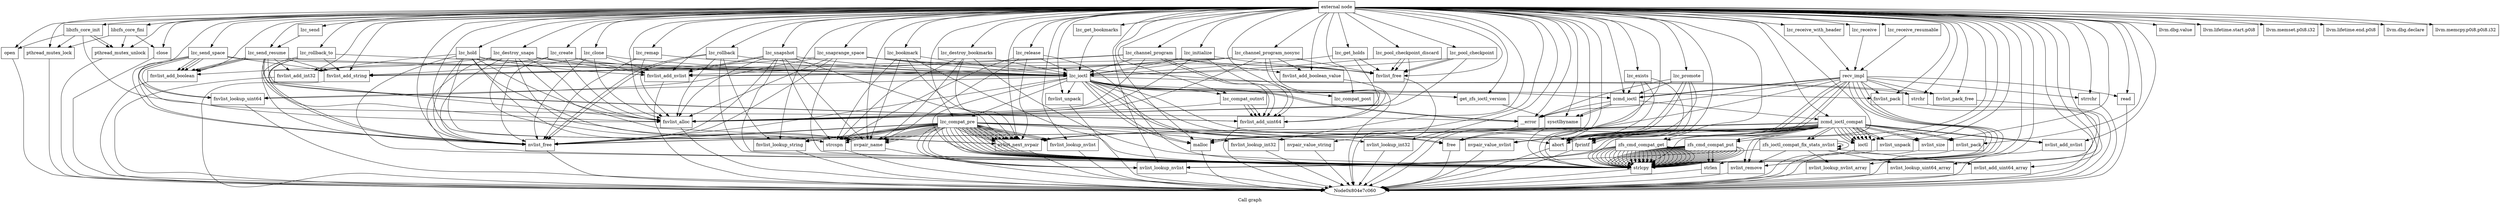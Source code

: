 digraph "Call graph" {
	label="Call graph";

	Node0x804e7c030 [shape=record,label="{external node}"];
	Node0x804e7c030 -> Node0x804e7c0c0;
	Node0x804e7c030 -> Node0x804e7c120;
	Node0x804e7c030 -> Node0x804e7c180;
	Node0x804e7c030 -> Node0x804e7c1e0;
	Node0x804e7c030 -> Node0x804e7c240;
	Node0x804e7c030 -> Node0x804e7c2a0;
	Node0x804e7c030 -> Node0x804e7c300;
	Node0x804e7c030 -> Node0x804e7c360;
	Node0x804e7c030 -> Node0x804e7c5a0;
	Node0x804e7c030 -> Node0x804e7c3c0;
	Node0x804e7c030 -> Node0x804e7c420;
	Node0x804e7c030 -> Node0x804e7c480;
	Node0x804e7c030 -> Node0x804e7c540;
	Node0x804e7c030 -> Node0x804e7cb40;
	Node0x804e7c030 -> Node0x804e7cba0;
	Node0x804e7c030 -> Node0x804e7c600;
	Node0x804e7c030 -> Node0x804e7c660;
	Node0x804e7c030 -> Node0x804e7c6c0;
	Node0x804e7c030 -> Node0x804e7c7e0;
	Node0x804e7c030 -> Node0x804e7c840;
	Node0x804e7c030 -> Node0x804e7c8a0;
	Node0x804e7c030 -> Node0x804e7c960;
	Node0x804e7c030 -> Node0x804e7ca20;
	Node0x804e7c030 -> Node0x804e7cae0;
	Node0x804e7c030 -> Node0x804e7cc00;
	Node0x804e7c030 -> Node0x804e7cc60;
	Node0x804e7c030 -> Node0x804e7ccc0;
	Node0x804e7c030 -> Node0x804e7cd20;
	Node0x804e7c030 -> Node0x804e7cd80;
	Node0x804e7c030 -> Node0x804e7cde0;
	Node0x804e7c030 -> Node0x804e7cf60;
	Node0x804e7c030 -> Node0x804e7ce40;
	Node0x804e7c030 -> Node0x804e7cea0;
	Node0x804e7c030 -> Node0x804e7cf00;
	Node0x804e7c030 -> Node0x804e7cfc0;
	Node0x804e7c030 -> Node0x804e7d020;
	Node0x804e7c030 -> Node0x804e7d080;
	Node0x804e7c030 -> Node0x804e7d0e0;
	Node0x804e7c030 -> Node0x804e7d140;
	Node0x804e7c030 -> Node0x804e7d1a0;
	Node0x804e7c030 -> Node0x804e7d200;
	Node0x804e7c030 -> Node0x804e7d260;
	Node0x804e7c030 -> Node0x804e7d2c0;
	Node0x804e7c030 -> Node0x804e7d320;
	Node0x804e7c030 -> Node0x804e7d380;
	Node0x804e7c030 -> Node0x804e7d3e0;
	Node0x804e7c030 -> Node0x804e7d440;
	Node0x804e7c030 -> Node0x804e7d4a0;
	Node0x804e7c030 -> Node0x804e7d560;
	Node0x804e7c030 -> Node0x804e7d5c0;
	Node0x804e7c030 -> Node0x804e7d620;
	Node0x804e7c030 -> Node0x804e7d680;
	Node0x804e7c030 -> Node0x804e7d6e0;
	Node0x804e7c030 -> Node0x804e7d740;
	Node0x804e7c030 -> Node0x804e7d7a0;
	Node0x804e7c030 -> Node0x804e7d800;
	Node0x804e7c030 -> Node0x804e7d860;
	Node0x804e7c030 -> Node0x804e7d8c0;
	Node0x804e7c030 -> Node0x804e7d920;
	Node0x804e7c030 -> Node0x804e7d980;
	Node0x804e7c030 -> Node0x804e7d9e0;
	Node0x804e7c030 -> Node0x804e7da40;
	Node0x804e7c030 -> Node0x804e7daa0;
	Node0x804e7c030 -> Node0x804e7db00;
	Node0x804e7c030 -> Node0x804e7db60;
	Node0x804e7c030 -> Node0x804e7c780;
	Node0x804e7c030 -> Node0x804e7dbc0;
	Node0x804e7c030 -> Node0x804e7dc20;
	Node0x804e7c030 -> Node0x804e7dc80;
	Node0x804e7c030 -> Node0x804e7dce0;
	Node0x804e7c030 -> Node0x804e7dd40;
	Node0x804e7c030 -> Node0x804e7dda0;
	Node0x804e7c030 -> Node0x804e7c9c0;
	Node0x804e7c030 -> Node0x804e7ca80;
	Node0x804e7c030 -> Node0x804e7de00;
	Node0x804e7c030 -> Node0x804e7de60;
	Node0x804e7c030 -> Node0x804e7dec0;
	Node0x804e7c030 -> Node0x804e7df20;
	Node0x804e7c030 -> Node0x804e7df80;
	Node0x804e7c030 -> Node0x804e7dfe0;
	Node0x804e7c030 -> Node0x804e7e0a0;
	Node0x804e7c030 -> Node0x804e7e100;
	Node0x804e7c030 -> Node0x804e7e160;
	Node0x804e7c030 -> Node0x804e7e1c0;
	Node0x804e7c030 -> Node0x804e7e220;
	Node0x804e7c030 -> Node0x804e7e280;
	Node0x804e7c030 -> Node0x804e7e2e0;
	Node0x804e7c030 -> Node0x804e7c720;
	Node0x804e7c030 -> Node0x804e7e340;
	Node0x804e7c030 -> Node0x804e7c900;
	Node0x804e7c0c0 [shape=record,label="{libzfs_core_init}"];
	Node0x804e7c0c0 -> Node0x804e7c120;
	Node0x804e7c0c0 -> Node0x804e7c180;
	Node0x804e7c0c0 -> Node0x804e7c1e0;
	Node0x804e7c0c0 -> Node0x804e7c240;
	Node0x804e7c0c0 -> Node0x804e7c1e0;
	Node0x804e7c120 [shape=record,label="{pthread_mutex_lock}"];
	Node0x804e7c120 -> Node0x804e7c060;
	Node0x804e7c180 [shape=record,label="{open}"];
	Node0x804e7c180 -> Node0x804e7c060;
	Node0x804e7c1e0 [shape=record,label="{pthread_mutex_unlock}"];
	Node0x804e7c1e0 -> Node0x804e7c060;
	Node0x804e7c240 [shape=record,label="{__error}"];
	Node0x804e7c240 -> Node0x804e7c060;
	Node0x804e7c2a0 [shape=record,label="{libzfs_core_fini}"];
	Node0x804e7c2a0 -> Node0x804e7c120;
	Node0x804e7c2a0 -> Node0x804e7c300;
	Node0x804e7c2a0 -> Node0x804e7c1e0;
	Node0x804e7c300 [shape=record,label="{close}"];
	Node0x804e7c300 -> Node0x804e7c060;
	Node0x804e7c360 [shape=record,label="{lzc_create}"];
	Node0x804e7c360 -> Node0x804e7c3c0;
	Node0x804e7c360 -> Node0x804e7c420;
	Node0x804e7c360 -> Node0x804e7c480;
	Node0x804e7c360 -> Node0x804e7c4e0;
	Node0x804e7c360 -> Node0x804e7c540;
	Node0x804e7c5a0 [shape=record,label="{llvm.dbg.value}"];
	Node0x804e7c3c0 [shape=record,label="{fnvlist_alloc}"];
	Node0x804e7c3c0 -> Node0x804e7c060;
	Node0x804e7c420 [shape=record,label="{fnvlist_add_int32}"];
	Node0x804e7c420 -> Node0x804e7c060;
	Node0x804e7c480 [shape=record,label="{fnvlist_add_nvlist}"];
	Node0x804e7c480 -> Node0x804e7c060;
	Node0x804e7c4e0 [shape=record,label="{lzc_ioctl}"];
	Node0x804e7c4e0 -> Node0x804e7c600;
	Node0x804e7c4e0 -> Node0x804e7c660;
	Node0x804e7c4e0 -> Node0x804e7c6c0;
	Node0x804e7c4e0 -> Node0x804e7c720;
	Node0x804e7c4e0 -> Node0x804e7c780;
	Node0x804e7c4e0 -> Node0x804e7c7e0;
	Node0x804e7c4e0 -> Node0x804e7c840;
	Node0x804e7c4e0 -> Node0x804e7c8a0;
	Node0x804e7c4e0 -> Node0x804e7c900;
	Node0x804e7c4e0 -> Node0x804e7c240;
	Node0x804e7c4e0 -> Node0x804e7c960;
	Node0x804e7c4e0 -> Node0x804e7c8a0;
	Node0x804e7c4e0 -> Node0x804e7c240;
	Node0x804e7c4e0 -> Node0x804e7c9c0;
	Node0x804e7c4e0 -> Node0x804e7ca20;
	Node0x804e7c4e0 -> Node0x804e7ca80;
	Node0x804e7c4e0 -> Node0x804e7c540;
	Node0x804e7c4e0 -> Node0x804e7cae0;
	Node0x804e7c4e0 -> Node0x804e7c960;
	Node0x804e7c540 [shape=record,label="{nvlist_free}"];
	Node0x804e7c540 -> Node0x804e7c060;
	Node0x804e7cb40 [shape=record,label="{llvm.lifetime.start.p0i8}"];
	Node0x804e7cba0 [shape=record,label="{llvm.memset.p0i8.i32}"];
	Node0x804e7c600 [shape=record,label="{fprintf}"];
	Node0x804e7c600 -> Node0x804e7c060;
	Node0x804e7c660 [shape=record,label="{abort}"];
	Node0x804e7c660 -> Node0x804e7c060;
	Node0x804e7c6c0 [shape=record,label="{strlcpy}"];
	Node0x804e7c6c0 -> Node0x804e7c060;
	Node0x804e7c7e0 [shape=record,label="{fnvlist_pack}"];
	Node0x804e7c7e0 -> Node0x804e7c060;
	Node0x804e7c840 [shape=record,label="{fnvlist_lookup_uint64}"];
	Node0x804e7c840 -> Node0x804e7c060;
	Node0x804e7c8a0 [shape=record,label="{malloc}"];
	Node0x804e7c8a0 -> Node0x804e7c060;
	Node0x804e7c960 [shape=record,label="{free}"];
	Node0x804e7c960 -> Node0x804e7c060;
	Node0x804e7ca20 [shape=record,label="{fnvlist_unpack}"];
	Node0x804e7ca20 -> Node0x804e7c060;
	Node0x804e7cae0 [shape=record,label="{fnvlist_pack_free}"];
	Node0x804e7cae0 -> Node0x804e7c060;
	Node0x804e7cc00 [shape=record,label="{llvm.lifetime.end.p0i8}"];
	Node0x804e7cc60 [shape=record,label="{lzc_clone}"];
	Node0x804e7cc60 -> Node0x804e7c3c0;
	Node0x804e7cc60 -> Node0x804e7ccc0;
	Node0x804e7cc60 -> Node0x804e7c480;
	Node0x804e7cc60 -> Node0x804e7c4e0;
	Node0x804e7cc60 -> Node0x804e7c540;
	Node0x804e7ccc0 [shape=record,label="{fnvlist_add_string}"];
	Node0x804e7ccc0 -> Node0x804e7c060;
	Node0x804e7cd20 [shape=record,label="{lzc_promote}"];
	Node0x804e7cd20 -> Node0x804e7c600;
	Node0x804e7cd20 -> Node0x804e7c660;
	Node0x804e7cd20 -> Node0x804e7c6c0;
	Node0x804e7cd20 -> Node0x804e7c900;
	Node0x804e7cd20 -> Node0x804e7c240;
	Node0x804e7cd20 -> Node0x804e7c6c0;
	Node0x804e7cd80 [shape=record,label="{lzc_remap}"];
	Node0x804e7cd80 -> Node0x804e7c3c0;
	Node0x804e7cd80 -> Node0x804e7c4e0;
	Node0x804e7cd80 -> Node0x804e7c540;
	Node0x804e7cde0 [shape=record,label="{lzc_snapshot}"];
	Node0x804e7cde0 -> Node0x804e7ce40;
	Node0x804e7cde0 -> Node0x804e7cea0;
	Node0x804e7cde0 -> Node0x804e7c6c0;
	Node0x804e7cde0 -> Node0x804e7cf00;
	Node0x804e7cde0 -> Node0x804e7c3c0;
	Node0x804e7cde0 -> Node0x804e7c480;
	Node0x804e7cde0 -> Node0x804e7c480;
	Node0x804e7cde0 -> Node0x804e7c4e0;
	Node0x804e7cde0 -> Node0x804e7c540;
	Node0x804e7cf60 [shape=record,label="{llvm.dbg.declare}"];
	Node0x804e7ce40 [shape=record,label="{nvlist_next_nvpair}"];
	Node0x804e7ce40 -> Node0x804e7c060;
	Node0x804e7cea0 [shape=record,label="{nvpair_name}"];
	Node0x804e7cea0 -> Node0x804e7c060;
	Node0x804e7cf00 [shape=record,label="{strcspn}"];
	Node0x804e7cf00 -> Node0x804e7c060;
	Node0x804e7cfc0 [shape=record,label="{lzc_destroy_snaps}"];
	Node0x804e7cfc0 -> Node0x804e7ce40;
	Node0x804e7cfc0 -> Node0x804e7cea0;
	Node0x804e7cfc0 -> Node0x804e7c6c0;
	Node0x804e7cfc0 -> Node0x804e7cf00;
	Node0x804e7cfc0 -> Node0x804e7c3c0;
	Node0x804e7cfc0 -> Node0x804e7c480;
	Node0x804e7cfc0 -> Node0x804e7d020;
	Node0x804e7cfc0 -> Node0x804e7c4e0;
	Node0x804e7cfc0 -> Node0x804e7c540;
	Node0x804e7d4a0 [shape=record,label="{lzc_receive}"];
	Node0x804e7d4a0 -> Node0x804e7d500;
	Node0x804e7d020 [shape=record,label="{fnvlist_add_boolean}"];
	Node0x804e7d020 -> Node0x804e7c060;
	Node0x804e7d080 [shape=record,label="{lzc_snaprange_space}"];
	Node0x804e7d080 -> Node0x804e7c6c0;
	Node0x804e7d080 -> Node0x804e7d0e0;
	Node0x804e7d080 -> Node0x804e7c3c0;
	Node0x804e7d080 -> Node0x804e7ccc0;
	Node0x804e7d080 -> Node0x804e7c4e0;
	Node0x804e7d080 -> Node0x804e7c540;
	Node0x804e7d080 -> Node0x804e7c840;
	Node0x804e7d080 -> Node0x804e7d140;
	Node0x804e7d0e0 [shape=record,label="{strchr}"];
	Node0x804e7d0e0 -> Node0x804e7c060;
	Node0x804e7d140 [shape=record,label="{fnvlist_free}"];
	Node0x804e7d140 -> Node0x804e7c060;
	Node0x804e7d1a0 [shape=record,label="{lzc_exists}"];
	Node0x804e7d1a0 -> Node0x804e7c600;
	Node0x804e7d1a0 -> Node0x804e7c660;
	Node0x804e7d1a0 -> Node0x804e7c6c0;
	Node0x804e7d1a0 -> Node0x804e7c900;
	Node0x804e7d200 [shape=record,label="{lzc_hold}"];
	Node0x804e7d200 -> Node0x804e7ce40;
	Node0x804e7d200 -> Node0x804e7cea0;
	Node0x804e7d200 -> Node0x804e7c6c0;
	Node0x804e7d200 -> Node0x804e7cf00;
	Node0x804e7d200 -> Node0x804e7c3c0;
	Node0x804e7d200 -> Node0x804e7c480;
	Node0x804e7d200 -> Node0x804e7c420;
	Node0x804e7d200 -> Node0x804e7c4e0;
	Node0x804e7d200 -> Node0x804e7c540;
	Node0x804e7d260 [shape=record,label="{lzc_release}"];
	Node0x804e7d260 -> Node0x804e7ce40;
	Node0x804e7d260 -> Node0x804e7cea0;
	Node0x804e7d260 -> Node0x804e7c6c0;
	Node0x804e7d260 -> Node0x804e7cf00;
	Node0x804e7d260 -> Node0x804e7c4e0;
	Node0x804e7d2c0 [shape=record,label="{lzc_get_holds}"];
	Node0x804e7d2c0 -> Node0x804e7c3c0;
	Node0x804e7d2c0 -> Node0x804e7c4e0;
	Node0x804e7d2c0 -> Node0x804e7d140;
	Node0x804e7d320 [shape=record,label="{lzc_send}"];
	Node0x804e7d320 -> Node0x804e7d380;
	Node0x804e7d380 [shape=record,label="{lzc_send_resume}"];
	Node0x804e7d380 -> Node0x804e7c3c0;
	Node0x804e7d380 -> Node0x804e7c420;
	Node0x804e7d380 -> Node0x804e7ccc0;
	Node0x804e7d380 -> Node0x804e7d020;
	Node0x804e7d380 -> Node0x804e7d020;
	Node0x804e7d380 -> Node0x804e7d020;
	Node0x804e7d380 -> Node0x804e7d3e0;
	Node0x804e7d380 -> Node0x804e7d3e0;
	Node0x804e7d380 -> Node0x804e7c4e0;
	Node0x804e7d380 -> Node0x804e7c540;
	Node0x804e7d3e0 [shape=record,label="{fnvlist_add_uint64}"];
	Node0x804e7d3e0 -> Node0x804e7c060;
	Node0x804e7d440 [shape=record,label="{lzc_send_space}"];
	Node0x804e7d440 -> Node0x804e7c3c0;
	Node0x804e7d440 -> Node0x804e7ccc0;
	Node0x804e7d440 -> Node0x804e7d020;
	Node0x804e7d440 -> Node0x804e7d020;
	Node0x804e7d440 -> Node0x804e7d020;
	Node0x804e7d440 -> Node0x804e7c4e0;
	Node0x804e7d440 -> Node0x804e7c540;
	Node0x804e7d440 -> Node0x804e7c840;
	Node0x804e7d440 -> Node0x804e7c540;
	Node0x804e7d500 [shape=record,label="{recv_impl}"];
	Node0x804e7d500 -> Node0x804e7c600;
	Node0x804e7d500 -> Node0x804e7c660;
	Node0x804e7d500 -> Node0x804e7c6c0;
	Node0x804e7d500 -> Node0x804e7d0e0;
	Node0x804e7d500 -> Node0x804e7c600;
	Node0x804e7d500 -> Node0x804e7c660;
	Node0x804e7d500 -> Node0x804e7c6c0;
	Node0x804e7d500 -> Node0x804e7c900;
	Node0x804e7d500 -> Node0x804e7d560;
	Node0x804e7d500 -> Node0x804e7c6c0;
	Node0x804e7d500 -> Node0x804e7c7e0;
	Node0x804e7d500 -> Node0x804e7c6c0;
	Node0x804e7d500 -> Node0x804e7d5c0;
	Node0x804e7d500 -> Node0x804e7c900;
	Node0x804e7d500 -> Node0x804e7c240;
	Node0x804e7d500 -> Node0x804e7cae0;
	Node0x804e7d500 -> Node0x804e7c960;
	Node0x804e7d560 [shape=record,label="{strrchr}"];
	Node0x804e7d560 -> Node0x804e7c060;
	Node0x804e7d5c0 [shape=record,label="{read}"];
	Node0x804e7d5c0 -> Node0x804e7c060;
	Node0x804e7d620 [shape=record,label="{llvm.memcpy.p0i8.p0i8.i32}"];
	Node0x804e7d680 [shape=record,label="{lzc_receive_resumable}"];
	Node0x804e7d680 -> Node0x804e7d500;
	Node0x804e7d6e0 [shape=record,label="{lzc_receive_with_header}"];
	Node0x804e7d6e0 -> Node0x804e7d500;
	Node0x804e7d740 [shape=record,label="{lzc_rollback}"];
	Node0x804e7d740 -> Node0x804e7c3c0;
	Node0x804e7d740 -> Node0x804e7c4e0;
	Node0x804e7d740 -> Node0x804e7c540;
	Node0x804e7d740 -> Node0x804e7d7a0;
	Node0x804e7d740 -> Node0x804e7c6c0;
	Node0x804e7d740 -> Node0x804e7c540;
	Node0x804e7d7a0 [shape=record,label="{fnvlist_lookup_string}"];
	Node0x804e7d7a0 -> Node0x804e7c060;
	Node0x804e7d800 [shape=record,label="{lzc_rollback_to}"];
	Node0x804e7d800 -> Node0x804e7c3c0;
	Node0x804e7d800 -> Node0x804e7ccc0;
	Node0x804e7d800 -> Node0x804e7c4e0;
	Node0x804e7d800 -> Node0x804e7c540;
	Node0x804e7d800 -> Node0x804e7c540;
	Node0x804e7d860 [shape=record,label="{lzc_bookmark}"];
	Node0x804e7d860 -> Node0x804e7ce40;
	Node0x804e7d860 -> Node0x804e7cea0;
	Node0x804e7d860 -> Node0x804e7c6c0;
	Node0x804e7d860 -> Node0x804e7cf00;
	Node0x804e7d860 -> Node0x804e7c4e0;
	Node0x804e7d8c0 [shape=record,label="{lzc_get_bookmarks}"];
	Node0x804e7d8c0 -> Node0x804e7c4e0;
	Node0x804e7d920 [shape=record,label="{lzc_destroy_bookmarks}"];
	Node0x804e7d920 -> Node0x804e7ce40;
	Node0x804e7d920 -> Node0x804e7cea0;
	Node0x804e7d920 -> Node0x804e7c6c0;
	Node0x804e7d920 -> Node0x804e7cf00;
	Node0x804e7d920 -> Node0x804e7c4e0;
	Node0x804e7d980 [shape=record,label="{lzc_channel_program}"];
	Node0x804e7d980 -> Node0x804e7c3c0;
	Node0x804e7d980 -> Node0x804e7ccc0;
	Node0x804e7d980 -> Node0x804e7c480;
	Node0x804e7d980 -> Node0x804e7d9e0;
	Node0x804e7d980 -> Node0x804e7d3e0;
	Node0x804e7d980 -> Node0x804e7d3e0;
	Node0x804e7d980 -> Node0x804e7c4e0;
	Node0x804e7d980 -> Node0x804e7d140;
	Node0x804e7d9e0 [shape=record,label="{fnvlist_add_boolean_value}"];
	Node0x804e7d9e0 -> Node0x804e7c060;
	Node0x804e7da40 [shape=record,label="{lzc_pool_checkpoint}"];
	Node0x804e7da40 -> Node0x804e7c3c0;
	Node0x804e7da40 -> Node0x804e7c4e0;
	Node0x804e7da40 -> Node0x804e7d140;
	Node0x804e7da40 -> Node0x804e7d140;
	Node0x804e7daa0 [shape=record,label="{lzc_pool_checkpoint_discard}"];
	Node0x804e7daa0 -> Node0x804e7c3c0;
	Node0x804e7daa0 -> Node0x804e7c4e0;
	Node0x804e7daa0 -> Node0x804e7d140;
	Node0x804e7daa0 -> Node0x804e7d140;
	Node0x804e7db00 [shape=record,label="{lzc_channel_program_nosync}"];
	Node0x804e7db00 -> Node0x804e7c3c0;
	Node0x804e7db00 -> Node0x804e7ccc0;
	Node0x804e7db00 -> Node0x804e7c480;
	Node0x804e7db00 -> Node0x804e7d9e0;
	Node0x804e7db00 -> Node0x804e7d3e0;
	Node0x804e7db00 -> Node0x804e7d3e0;
	Node0x804e7db00 -> Node0x804e7c4e0;
	Node0x804e7db00 -> Node0x804e7d140;
	Node0x804e7db60 [shape=record,label="{lzc_initialize}"];
	Node0x804e7db60 -> Node0x804e7c3c0;
	Node0x804e7db60 -> Node0x804e7d3e0;
	Node0x804e7db60 -> Node0x804e7c480;
	Node0x804e7db60 -> Node0x804e7c4e0;
	Node0x804e7db60 -> Node0x804e7d140;
	Node0x804e7c780 [shape=record,label="{lzc_compat_pre}"];
	Node0x804e7c780 -> Node0x804e7dbc0;
	Node0x804e7c780 -> Node0x804e7dc20;
	Node0x804e7c780 -> Node0x804e7d7a0;
	Node0x804e7c780 -> Node0x804e7c6c0;
	Node0x804e7c780 -> Node0x804e7dc20;
	Node0x804e7c780 -> Node0x804e7dc80;
	Node0x804e7c780 -> Node0x804e7ce40;
	Node0x804e7c780 -> Node0x804e7cea0;
	Node0x804e7c780 -> Node0x804e7cf00;
	Node0x804e7c780 -> Node0x804e7c6c0;
	Node0x804e7c780 -> Node0x804e7c6c0;
	Node0x804e7c780 -> Node0x804e7ce40;
	Node0x804e7c780 -> Node0x804e7c540;
	Node0x804e7c780 -> Node0x804e7dc20;
	Node0x804e7c780 -> Node0x804e7d7a0;
	Node0x804e7c780 -> Node0x804e7c6c0;
	Node0x804e7c780 -> Node0x804e7dc80;
	Node0x804e7c780 -> Node0x804e7ce40;
	Node0x804e7c780 -> Node0x804e7cea0;
	Node0x804e7c780 -> Node0x804e7cf00;
	Node0x804e7c780 -> Node0x804e7c6c0;
	Node0x804e7c780 -> Node0x804e7ce40;
	Node0x804e7c780 -> Node0x804e7dc80;
	Node0x804e7c780 -> Node0x804e7ce40;
	Node0x804e7c780 -> Node0x804e7cea0;
	Node0x804e7c780 -> Node0x804e7cf00;
	Node0x804e7c780 -> Node0x804e7c6c0;
	Node0x804e7c780 -> Node0x804e7c6c0;
	Node0x804e7c780 -> Node0x804e7dce0;
	Node0x804e7c780 -> Node0x804e7c6c0;
	Node0x804e7c780 -> Node0x804e7ce40;
	Node0x804e7c780 -> Node0x804e7c540;
	Node0x804e7c780 -> Node0x804e7dd40;
	Node0x804e7c780 -> Node0x804e7ce40;
	Node0x804e7c780 -> Node0x804e7cea0;
	Node0x804e7c780 -> Node0x804e7cf00;
	Node0x804e7c780 -> Node0x804e7c6c0;
	Node0x804e7c780 -> Node0x804e7c6c0;
	Node0x804e7c780 -> Node0x804e7dda0;
	Node0x804e7c780 -> Node0x804e7ce40;
	Node0x804e7c780 -> Node0x804e7cea0;
	Node0x804e7c780 -> Node0x804e7c6c0;
	Node0x804e7c780 -> Node0x804e7ce40;
	Node0x804e7c780 -> Node0x804e7ce40;
	Node0x804e7dbc0 [shape=record,label="{fnvlist_lookup_int32}"];
	Node0x804e7dbc0 -> Node0x804e7c060;
	Node0x804e7dc20 [shape=record,label="{nvlist_lookup_nvlist}"];
	Node0x804e7dc20 -> Node0x804e7c060;
	Node0x804e7dc80 [shape=record,label="{fnvlist_lookup_nvlist}"];
	Node0x804e7dc80 -> Node0x804e7c060;
	Node0x804e7dce0 [shape=record,label="{nvpair_value_string}"];
	Node0x804e7dce0 -> Node0x804e7c060;
	Node0x804e7dd40 [shape=record,label="{nvlist_lookup_int32}"];
	Node0x804e7dd40 -> Node0x804e7c060;
	Node0x804e7dda0 [shape=record,label="{nvpair_value_nvlist}"];
	Node0x804e7dda0 -> Node0x804e7c060;
	Node0x804e7c9c0 [shape=record,label="{lzc_compat_post}"];
	Node0x804e7ca80 [shape=record,label="{lzc_compat_outnvl}"];
	Node0x804e7ca80 -> Node0x804e7c3c0;
	Node0x804e7ca80 -> Node0x804e7d3e0;
	Node0x804e7ca80 -> Node0x804e7d3e0;
	Node0x804e7ca80 -> Node0x804e7d3e0;
	Node0x804e7de00 [shape=record,label="{zfs_cmd_compat_get}"];
	Node0x804e7de00 -> Node0x804e7c6c0;
	Node0x804e7de00 -> Node0x804e7c6c0;
	Node0x804e7de00 -> Node0x804e7c6c0;
	Node0x804e7de00 -> Node0x804e7c6c0;
	Node0x804e7de00 -> Node0x804e7c6c0;
	Node0x804e7de00 -> Node0x804e7c6c0;
	Node0x804e7de00 -> Node0x804e7c6c0;
	Node0x804e7de00 -> Node0x804e7c6c0;
	Node0x804e7de00 -> Node0x804e7c6c0;
	Node0x804e7de00 -> Node0x804e7c6c0;
	Node0x804e7de00 -> Node0x804e7c6c0;
	Node0x804e7de00 -> Node0x804e7c6c0;
	Node0x804e7de00 -> Node0x804e7c6c0;
	Node0x804e7de00 -> Node0x804e7c6c0;
	Node0x804e7de00 -> Node0x804e7c6c0;
	Node0x804e7de00 -> Node0x804e7c6c0;
	Node0x804e7de00 -> Node0x804e7c6c0;
	Node0x804e7de00 -> Node0x804e7c6c0;
	Node0x804e7de00 -> Node0x804e7c6c0;
	Node0x804e7de00 -> Node0x804e7c6c0;
	Node0x804e7de00 -> Node0x804e7c6c0;
	Node0x804e7de00 -> Node0x804e7c6c0;
	Node0x804e7de00 -> Node0x804e7c6c0;
	Node0x804e7de00 -> Node0x804e7c6c0;
	Node0x804e7de00 -> Node0x804e7c6c0;
	Node0x804e7de00 -> Node0x804e7c6c0;
	Node0x804e7de60 [shape=record,label="{zfs_cmd_compat_put}"];
	Node0x804e7de60 -> Node0x804e7c6c0;
	Node0x804e7de60 -> Node0x804e7c6c0;
	Node0x804e7de60 -> Node0x804e7c6c0;
	Node0x804e7de60 -> Node0x804e7c6c0;
	Node0x804e7de60 -> Node0x804e7c6c0;
	Node0x804e7de60 -> Node0x804e7c6c0;
	Node0x804e7de60 -> Node0x804e7c6c0;
	Node0x804e7de60 -> Node0x804e7c6c0;
	Node0x804e7de60 -> Node0x804e7c6c0;
	Node0x804e7de60 -> Node0x804e7c6c0;
	Node0x804e7de60 -> Node0x804e7c6c0;
	Node0x804e7de60 -> Node0x804e7c6c0;
	Node0x804e7de60 -> Node0x804e7c6c0;
	Node0x804e7de60 -> Node0x804e7c6c0;
	Node0x804e7de60 -> Node0x804e7c6c0;
	Node0x804e7de60 -> Node0x804e7c6c0;
	Node0x804e7de60 -> Node0x804e7c6c0;
	Node0x804e7de60 -> Node0x804e7c6c0;
	Node0x804e7de60 -> Node0x804e7c6c0;
	Node0x804e7de60 -> Node0x804e7dec0;
	Node0x804e7de60 -> Node0x804e7c6c0;
	Node0x804e7de60 -> Node0x804e7c6c0;
	Node0x804e7de60 -> Node0x804e7c6c0;
	Node0x804e7de60 -> Node0x804e7c6c0;
	Node0x804e7de60 -> Node0x804e7dec0;
	Node0x804e7de60 -> Node0x804e7c6c0;
	Node0x804e7de60 -> Node0x804e7c6c0;
	Node0x804e7de60 -> Node0x804e7c6c0;
	Node0x804e7de60 -> Node0x804e7c6c0;
	Node0x804e7de60 -> Node0x804e7c6c0;
	Node0x804e7dec0 [shape=record,label="{strlen}"];
	Node0x804e7dec0 -> Node0x804e7c060;
	Node0x804e7df20 [shape=record,label="{zcmd_ioctl_compat}"];
	Node0x804e7df20 -> Node0x804e7df80;
	Node0x804e7df20 -> Node0x804e7df80;
	Node0x804e7df20 -> Node0x804e7df80;
	Node0x804e7df20 -> Node0x804e7df80;
	Node0x804e7df20 -> Node0x804e7df80;
	Node0x804e7df20 -> Node0x804e7df80;
	Node0x804e7df20 -> Node0x804e7c8a0;
	Node0x804e7df20 -> Node0x804e7c8a0;
	Node0x804e7df20 -> Node0x804e7c8a0;
	Node0x804e7df20 -> Node0x804e7de60;
	Node0x804e7df20 -> Node0x804e7df80;
	Node0x804e7df20 -> Node0x804e7df80;
	Node0x804e7df20 -> Node0x804e7de00;
	Node0x804e7df20 -> Node0x804e7c960;
	Node0x804e7df20 -> Node0x804e7dfe0;
	Node0x804e7df20 -> Node0x804e7ce40;
	Node0x804e7df20 -> Node0x804e7dda0;
	Node0x804e7df20 -> Node0x804e7e040;
	Node0x804e7df20 -> Node0x804e7ce40;
	Node0x804e7df20 -> Node0x804e7e040;
	Node0x804e7df20 -> Node0x804e7e0a0;
	Node0x804e7df20 -> Node0x804e7c600;
	Node0x804e7df20 -> Node0x804e7c660;
	Node0x804e7df20 -> Node0x804e7e100;
	Node0x804e7df20 -> Node0x804e7c600;
	Node0x804e7df20 -> Node0x804e7c660;
	Node0x804e7df20 -> Node0x804e7c540;
	Node0x804e7df20 -> Node0x804e7dfe0;
	Node0x804e7df20 -> Node0x804e7dc20;
	Node0x804e7df20 -> Node0x804e7e160;
	Node0x804e7df20 -> Node0x804e7e1c0;
	Node0x804e7df20 -> Node0x804e7dc20;
	Node0x804e7df20 -> Node0x804e7e160;
	Node0x804e7df20 -> Node0x804e7e1c0;
	Node0x804e7df20 -> Node0x804e7e0a0;
	Node0x804e7df20 -> Node0x804e7c600;
	Node0x804e7df20 -> Node0x804e7c660;
	Node0x804e7df20 -> Node0x804e7e100;
	Node0x804e7df20 -> Node0x804e7c600;
	Node0x804e7df20 -> Node0x804e7c660;
	Node0x804e7df20 -> Node0x804e7c540;
	Node0x804e7df80 [shape=record,label="{ioctl}"];
	Node0x804e7df80 -> Node0x804e7c060;
	Node0x804e7dfe0 [shape=record,label="{nvlist_unpack}"];
	Node0x804e7dfe0 -> Node0x804e7c060;
	Node0x804e7e040 [shape=record,label="{zfs_ioctl_compat_fix_stats_nvlist}"];
	Node0x804e7e040 -> Node0x804e7e220;
	Node0x804e7e040 -> Node0x804e7e040;
	Node0x804e7e040 -> Node0x804e7dc20;
	Node0x804e7e040 -> Node0x804e7e040;
	Node0x804e7e040 -> Node0x804e7e280;
	Node0x804e7e040 -> Node0x804e7e2e0;
	Node0x804e7e040 -> Node0x804e7e1c0;
	Node0x804e7e0a0 [shape=record,label="{nvlist_size}"];
	Node0x804e7e0a0 -> Node0x804e7c060;
	Node0x804e7e100 [shape=record,label="{nvlist_pack}"];
	Node0x804e7e100 -> Node0x804e7c060;
	Node0x804e7e160 [shape=record,label="{nvlist_add_nvlist}"];
	Node0x804e7e160 -> Node0x804e7c060;
	Node0x804e7e1c0 [shape=record,label="{nvlist_remove}"];
	Node0x804e7e1c0 -> Node0x804e7c060;
	Node0x804e7e220 [shape=record,label="{nvlist_lookup_nvlist_array}"];
	Node0x804e7e220 -> Node0x804e7c060;
	Node0x804e7e280 [shape=record,label="{nvlist_lookup_uint64_array}"];
	Node0x804e7e280 -> Node0x804e7c060;
	Node0x804e7e2e0 [shape=record,label="{nvlist_add_uint64_array}"];
	Node0x804e7e2e0 -> Node0x804e7c060;
	Node0x804e7c720 [shape=record,label="{get_zfs_ioctl_version}"];
	Node0x804e7c720 -> Node0x804e7e340;
	Node0x804e7e340 [shape=record,label="{sysctlbyname}"];
	Node0x804e7e340 -> Node0x804e7c060;
	Node0x804e7c900 [shape=record,label="{zcmd_ioctl}"];
	Node0x804e7c900 -> Node0x804e7e340;
	Node0x804e7c900 -> Node0x804e7e340;
	Node0x804e7c900 -> Node0x804e7df20;
	Node0x804e7c900 -> Node0x804e7c240;
}
